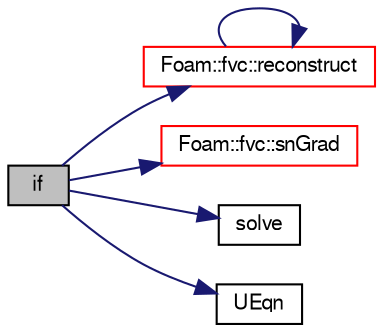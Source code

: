 digraph "if"
{
  bgcolor="transparent";
  edge [fontname="FreeSans",fontsize="10",labelfontname="FreeSans",labelfontsize="10"];
  node [fontname="FreeSans",fontsize="10",shape=record];
  rankdir="LR";
  Node6 [label="if",height=0.2,width=0.4,color="black", fillcolor="grey75", style="filled", fontcolor="black"];
  Node6 -> Node7 [color="midnightblue",fontsize="10",style="solid",fontname="FreeSans"];
  Node7 [label="Foam::fvc::reconstruct",height=0.2,width=0.4,color="red",URL="$a21134.html#ad8a6471328adb4cddcc0d4cedfa39ca2"];
  Node7 -> Node7 [color="midnightblue",fontsize="10",style="solid",fontname="FreeSans"];
  Node6 -> Node313 [color="midnightblue",fontsize="10",style="solid",fontname="FreeSans"];
  Node313 [label="Foam::fvc::snGrad",height=0.2,width=0.4,color="red",URL="$a21134.html#a15da734ee906cb52cf17937ab84c41a0"];
  Node6 -> Node315 [color="midnightblue",fontsize="10",style="solid",fontname="FreeSans"];
  Node315 [label="solve",height=0.2,width=0.4,color="black",URL="$a38237.html#a8b4710e49dba7b23cb8dc223f1bbfea0"];
  Node6 -> Node316 [color="midnightblue",fontsize="10",style="solid",fontname="FreeSans"];
  Node316 [label="UEqn",height=0.2,width=0.4,color="black",URL="$a38216.html#a52ab48945aa1b57fc2a1bec3e481449a"];
}
